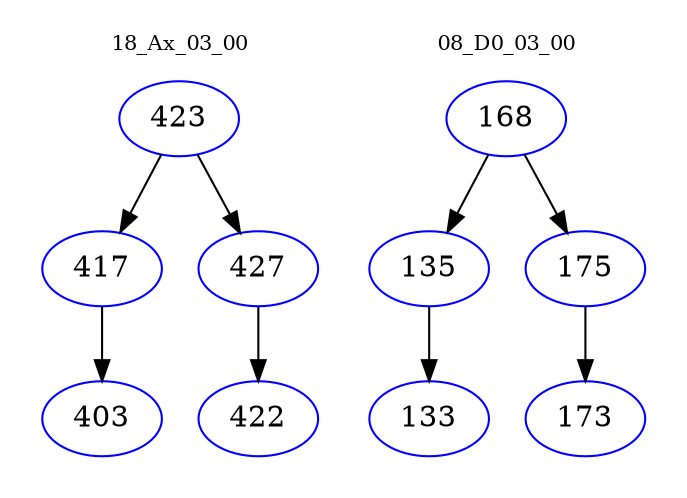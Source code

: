 digraph{
subgraph cluster_0 {
color = white
label = "18_Ax_03_00";
fontsize=10;
T0_423 [label="423", color="blue"]
T0_423 -> T0_417 [color="black"]
T0_417 [label="417", color="blue"]
T0_417 -> T0_403 [color="black"]
T0_403 [label="403", color="blue"]
T0_423 -> T0_427 [color="black"]
T0_427 [label="427", color="blue"]
T0_427 -> T0_422 [color="black"]
T0_422 [label="422", color="blue"]
}
subgraph cluster_1 {
color = white
label = "08_D0_03_00";
fontsize=10;
T1_168 [label="168", color="blue"]
T1_168 -> T1_135 [color="black"]
T1_135 [label="135", color="blue"]
T1_135 -> T1_133 [color="black"]
T1_133 [label="133", color="blue"]
T1_168 -> T1_175 [color="black"]
T1_175 [label="175", color="blue"]
T1_175 -> T1_173 [color="black"]
T1_173 [label="173", color="blue"]
}
}
